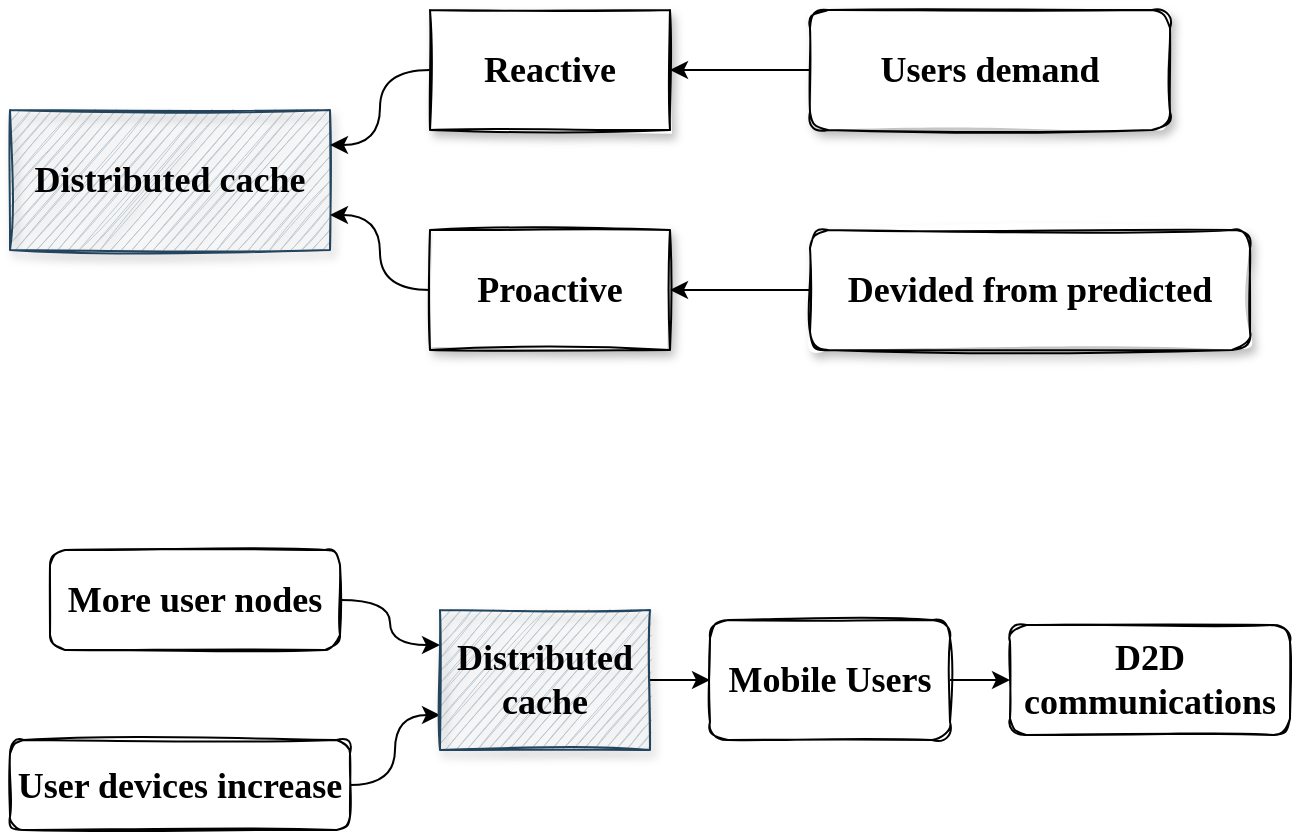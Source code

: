 <mxfile version="14.1.9" type="device"><diagram id="ztpSEwOabCv0vt2eSJ-F" name="Page-1"><mxGraphModel dx="1038" dy="580" grid="1" gridSize="10" guides="1" tooltips="1" connect="1" arrows="1" fold="1" page="1" pageScale="1" pageWidth="827" pageHeight="1169" math="0" shadow="0"><root><mxCell id="0"/><mxCell id="1" parent="0"/><mxCell id="db1iiNtqCbsvpnu7p33y-1" value="&lt;h2&gt;&lt;font face=&quot;Garamond&quot;&gt;Distributed cache&lt;/font&gt;&lt;/h2&gt;" style="rounded=0;whiteSpace=wrap;html=1;shadow=1;glass=0;sketch=1;fillColor=#bac8d3;strokeColor=#23445d;" parent="1" vertex="1"><mxGeometry x="80" y="150" width="160" height="70" as="geometry"/></mxCell><mxCell id="db1iiNtqCbsvpnu7p33y-6" style="edgeStyle=orthogonalEdgeStyle;curved=1;rounded=0;orthogonalLoop=1;jettySize=auto;html=1;exitX=0;exitY=0.5;exitDx=0;exitDy=0;entryX=1;entryY=0.25;entryDx=0;entryDy=0;" parent="1" source="db1iiNtqCbsvpnu7p33y-2" target="db1iiNtqCbsvpnu7p33y-1" edge="1"><mxGeometry relative="1" as="geometry"/></mxCell><mxCell id="db1iiNtqCbsvpnu7p33y-2" value="&lt;h2&gt;&lt;font face=&quot;Garamond&quot;&gt;Reactive&lt;/font&gt;&lt;/h2&gt;" style="rounded=0;whiteSpace=wrap;html=1;shadow=1;glass=0;sketch=1;fillColor=#FFFFFF;" parent="1" vertex="1"><mxGeometry x="290" y="100" width="120" height="60" as="geometry"/></mxCell><mxCell id="db1iiNtqCbsvpnu7p33y-7" style="edgeStyle=orthogonalEdgeStyle;curved=1;rounded=0;orthogonalLoop=1;jettySize=auto;html=1;exitX=0;exitY=0.5;exitDx=0;exitDy=0;entryX=1;entryY=0.75;entryDx=0;entryDy=0;" parent="1" source="db1iiNtqCbsvpnu7p33y-3" target="db1iiNtqCbsvpnu7p33y-1" edge="1"><mxGeometry relative="1" as="geometry"/></mxCell><mxCell id="db1iiNtqCbsvpnu7p33y-3" value="&lt;h2&gt;&lt;font face=&quot;Garamond&quot;&gt;Proactive&lt;/font&gt;&lt;/h2&gt;" style="rounded=0;whiteSpace=wrap;html=1;shadow=1;glass=0;sketch=1;fillColor=#FFFFFF;" parent="1" vertex="1"><mxGeometry x="290" y="210" width="120" height="60" as="geometry"/></mxCell><mxCell id="db1iiNtqCbsvpnu7p33y-9" style="edgeStyle=orthogonalEdgeStyle;curved=1;rounded=0;orthogonalLoop=1;jettySize=auto;html=1;exitX=0;exitY=0.5;exitDx=0;exitDy=0;entryX=1;entryY=0.5;entryDx=0;entryDy=0;" parent="1" source="db1iiNtqCbsvpnu7p33y-4" target="db1iiNtqCbsvpnu7p33y-3" edge="1"><mxGeometry relative="1" as="geometry"/></mxCell><mxCell id="db1iiNtqCbsvpnu7p33y-4" value="&lt;h2&gt;&lt;font face=&quot;Garamond&quot;&gt;Devided from predicted&lt;/font&gt;&lt;/h2&gt;" style="rounded=1;whiteSpace=wrap;html=1;shadow=1;glass=0;sketch=1;fillColor=#FFFFFF;" parent="1" vertex="1"><mxGeometry x="480" y="210" width="220" height="60" as="geometry"/></mxCell><mxCell id="db1iiNtqCbsvpnu7p33y-8" style="edgeStyle=orthogonalEdgeStyle;curved=1;rounded=0;orthogonalLoop=1;jettySize=auto;html=1;exitX=0;exitY=0.5;exitDx=0;exitDy=0;entryX=1;entryY=0.5;entryDx=0;entryDy=0;" parent="1" source="db1iiNtqCbsvpnu7p33y-5" target="db1iiNtqCbsvpnu7p33y-2" edge="1"><mxGeometry relative="1" as="geometry"/></mxCell><mxCell id="db1iiNtqCbsvpnu7p33y-5" value="&lt;h2&gt;&lt;font face=&quot;Garamond&quot;&gt;Users demand&lt;/font&gt;&lt;/h2&gt;" style="rounded=1;whiteSpace=wrap;html=1;shadow=1;glass=0;sketch=1;fillColor=#FFFFFF;" parent="1" vertex="1"><mxGeometry x="480" y="100" width="180" height="60" as="geometry"/></mxCell><mxCell id="CO9LLQ7-11YgRv2pUK4z-4" style="edgeStyle=orthogonalEdgeStyle;rounded=0;orthogonalLoop=1;jettySize=auto;html=1;exitX=1;exitY=0.5;exitDx=0;exitDy=0;entryX=0;entryY=0.25;entryDx=0;entryDy=0;curved=1;" edge="1" parent="1" source="CO9LLQ7-11YgRv2pUK4z-1" target="CO9LLQ7-11YgRv2pUK4z-3"><mxGeometry relative="1" as="geometry"/></mxCell><mxCell id="CO9LLQ7-11YgRv2pUK4z-1" value="&lt;h2&gt;&lt;font face=&quot;Garamond&quot;&gt;More user nodes&lt;/font&gt;&lt;/h2&gt;" style="rounded=1;whiteSpace=wrap;html=1;sketch=1;" vertex="1" parent="1"><mxGeometry x="100" y="370" width="145" height="50" as="geometry"/></mxCell><mxCell id="CO9LLQ7-11YgRv2pUK4z-5" style="edgeStyle=orthogonalEdgeStyle;curved=1;rounded=0;orthogonalLoop=1;jettySize=auto;html=1;exitX=1;exitY=0.5;exitDx=0;exitDy=0;entryX=0;entryY=0.75;entryDx=0;entryDy=0;" edge="1" parent="1" source="CO9LLQ7-11YgRv2pUK4z-2" target="CO9LLQ7-11YgRv2pUK4z-3"><mxGeometry relative="1" as="geometry"/></mxCell><mxCell id="CO9LLQ7-11YgRv2pUK4z-2" value="&lt;h2&gt;&lt;font face=&quot;Garamond&quot;&gt;User devices increase&lt;/font&gt;&lt;/h2&gt;" style="rounded=1;whiteSpace=wrap;html=1;sketch=1;" vertex="1" parent="1"><mxGeometry x="80" y="465" width="170" height="45" as="geometry"/></mxCell><mxCell id="CO9LLQ7-11YgRv2pUK4z-7" value="" style="edgeStyle=orthogonalEdgeStyle;curved=1;rounded=0;orthogonalLoop=1;jettySize=auto;html=1;" edge="1" parent="1" source="CO9LLQ7-11YgRv2pUK4z-3" target="CO9LLQ7-11YgRv2pUK4z-6"><mxGeometry relative="1" as="geometry"/></mxCell><mxCell id="CO9LLQ7-11YgRv2pUK4z-3" value="&lt;h2&gt;&lt;font face=&quot;Garamond&quot;&gt;Distributed cache&lt;/font&gt;&lt;/h2&gt;" style="rounded=0;whiteSpace=wrap;html=1;shadow=1;glass=0;sketch=1;fillColor=#bac8d3;strokeColor=#23445d;" vertex="1" parent="1"><mxGeometry x="295" y="400" width="105" height="70" as="geometry"/></mxCell><mxCell id="CO9LLQ7-11YgRv2pUK4z-9" value="" style="edgeStyle=orthogonalEdgeStyle;curved=1;rounded=0;orthogonalLoop=1;jettySize=auto;html=1;" edge="1" parent="1" source="CO9LLQ7-11YgRv2pUK4z-6" target="CO9LLQ7-11YgRv2pUK4z-8"><mxGeometry relative="1" as="geometry"/></mxCell><mxCell id="CO9LLQ7-11YgRv2pUK4z-6" value="&lt;h2&gt;&lt;font face=&quot;Garamond&quot;&gt;Mobile Users&lt;/font&gt;&lt;/h2&gt;" style="rounded=1;whiteSpace=wrap;html=1;sketch=1;" vertex="1" parent="1"><mxGeometry x="430" y="405" width="120" height="60" as="geometry"/></mxCell><mxCell id="CO9LLQ7-11YgRv2pUK4z-8" value="&lt;h2&gt;&lt;font face=&quot;Garamond&quot;&gt;D2D communications&lt;/font&gt;&lt;/h2&gt;" style="rounded=1;whiteSpace=wrap;html=1;sketch=1;" vertex="1" parent="1"><mxGeometry x="580" y="407.5" width="140" height="55" as="geometry"/></mxCell></root></mxGraphModel></diagram></mxfile>